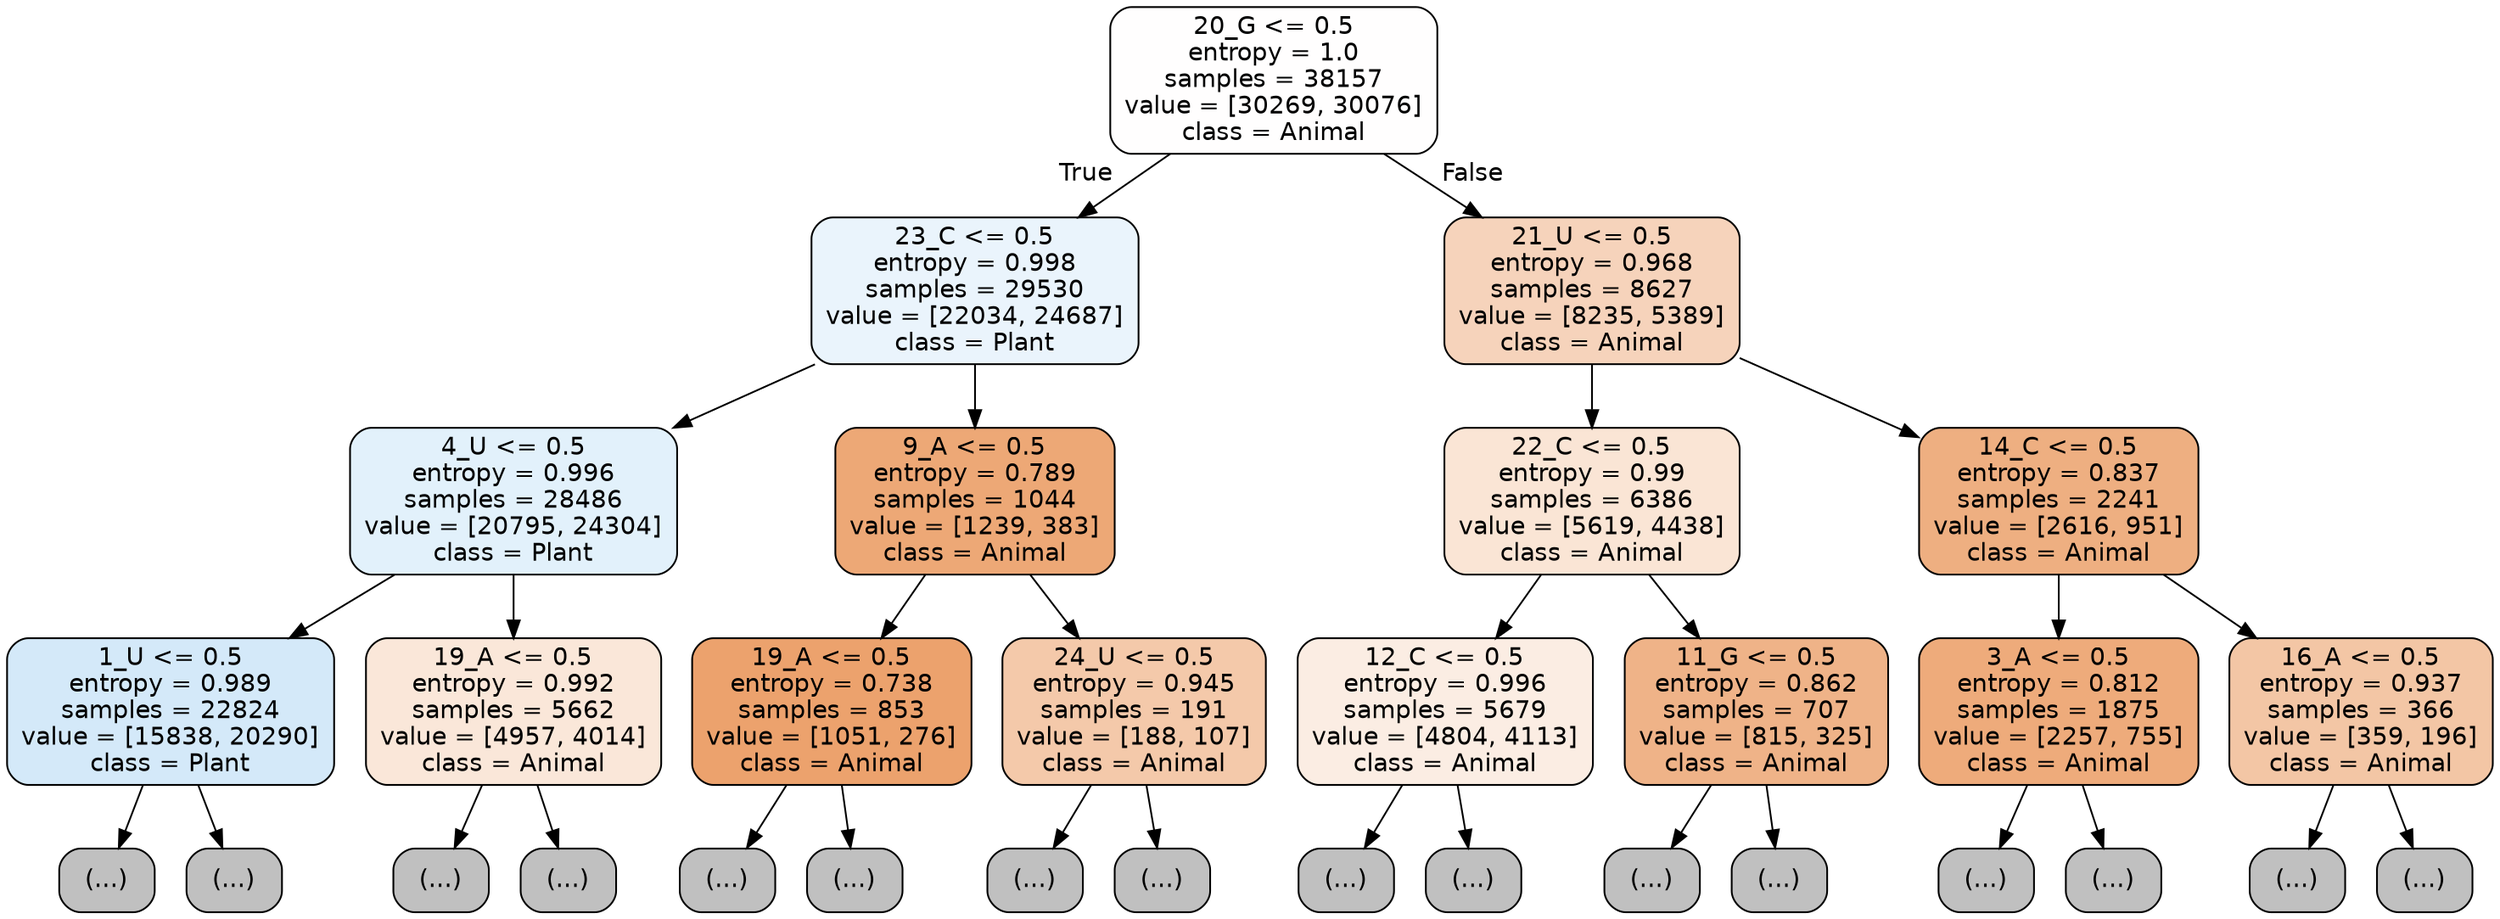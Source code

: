 digraph Tree {
node [shape=box, style="filled, rounded", color="black", fontname="helvetica"] ;
edge [fontname="helvetica"] ;
0 [label="20_G <= 0.5\nentropy = 1.0\nsamples = 38157\nvalue = [30269, 30076]\nclass = Animal", fillcolor="#fffefe"] ;
1 [label="23_C <= 0.5\nentropy = 0.998\nsamples = 29530\nvalue = [22034, 24687]\nclass = Plant", fillcolor="#eaf4fc"] ;
0 -> 1 [labeldistance=2.5, labelangle=45, headlabel="True"] ;
2 [label="4_U <= 0.5\nentropy = 0.996\nsamples = 28486\nvalue = [20795, 24304]\nclass = Plant", fillcolor="#e2f1fb"] ;
1 -> 2 ;
3 [label="1_U <= 0.5\nentropy = 0.989\nsamples = 22824\nvalue = [15838, 20290]\nclass = Plant", fillcolor="#d4e9f9"] ;
2 -> 3 ;
4 [label="(...)", fillcolor="#C0C0C0"] ;
3 -> 4 ;
5211 [label="(...)", fillcolor="#C0C0C0"] ;
3 -> 5211 ;
9482 [label="19_A <= 0.5\nentropy = 0.992\nsamples = 5662\nvalue = [4957, 4014]\nclass = Animal", fillcolor="#fae7d9"] ;
2 -> 9482 ;
9483 [label="(...)", fillcolor="#C0C0C0"] ;
9482 -> 9483 ;
11762 [label="(...)", fillcolor="#C0C0C0"] ;
9482 -> 11762 ;
12401 [label="9_A <= 0.5\nentropy = 0.789\nsamples = 1044\nvalue = [1239, 383]\nclass = Animal", fillcolor="#eda876"] ;
1 -> 12401 ;
12402 [label="19_A <= 0.5\nentropy = 0.738\nsamples = 853\nvalue = [1051, 276]\nclass = Animal", fillcolor="#eca26d"] ;
12401 -> 12402 ;
12403 [label="(...)", fillcolor="#C0C0C0"] ;
12402 -> 12403 ;
12728 [label="(...)", fillcolor="#C0C0C0"] ;
12402 -> 12728 ;
12803 [label="24_U <= 0.5\nentropy = 0.945\nsamples = 191\nvalue = [188, 107]\nclass = Animal", fillcolor="#f4c9aa"] ;
12401 -> 12803 ;
12804 [label="(...)", fillcolor="#C0C0C0"] ;
12803 -> 12804 ;
12899 [label="(...)", fillcolor="#C0C0C0"] ;
12803 -> 12899 ;
12914 [label="21_U <= 0.5\nentropy = 0.968\nsamples = 8627\nvalue = [8235, 5389]\nclass = Animal", fillcolor="#f6d3bb"] ;
0 -> 12914 [labeldistance=2.5, labelangle=-45, headlabel="False"] ;
12915 [label="22_C <= 0.5\nentropy = 0.99\nsamples = 6386\nvalue = [5619, 4438]\nclass = Animal", fillcolor="#fae5d5"] ;
12914 -> 12915 ;
12916 [label="12_C <= 0.5\nentropy = 0.996\nsamples = 5679\nvalue = [4804, 4113]\nclass = Animal", fillcolor="#fbede3"] ;
12915 -> 12916 ;
12917 [label="(...)", fillcolor="#C0C0C0"] ;
12916 -> 12917 ;
15272 [label="(...)", fillcolor="#C0C0C0"] ;
12916 -> 15272 ;
15915 [label="11_G <= 0.5\nentropy = 0.862\nsamples = 707\nvalue = [815, 325]\nclass = Animal", fillcolor="#efb388"] ;
12915 -> 15915 ;
15916 [label="(...)", fillcolor="#C0C0C0"] ;
15915 -> 15916 ;
16237 [label="(...)", fillcolor="#C0C0C0"] ;
15915 -> 16237 ;
16340 [label="14_C <= 0.5\nentropy = 0.837\nsamples = 2241\nvalue = [2616, 951]\nclass = Animal", fillcolor="#eeaf81"] ;
12914 -> 16340 ;
16341 [label="3_A <= 0.5\nentropy = 0.812\nsamples = 1875\nvalue = [2257, 755]\nclass = Animal", fillcolor="#eeab7b"] ;
16340 -> 16341 ;
16342 [label="(...)", fillcolor="#C0C0C0"] ;
16341 -> 16342 ;
16853 [label="(...)", fillcolor="#C0C0C0"] ;
16341 -> 16853 ;
17062 [label="16_A <= 0.5\nentropy = 0.937\nsamples = 366\nvalue = [359, 196]\nclass = Animal", fillcolor="#f3c6a5"] ;
16340 -> 17062 ;
17063 [label="(...)", fillcolor="#C0C0C0"] ;
17062 -> 17063 ;
17190 [label="(...)", fillcolor="#C0C0C0"] ;
17062 -> 17190 ;
}